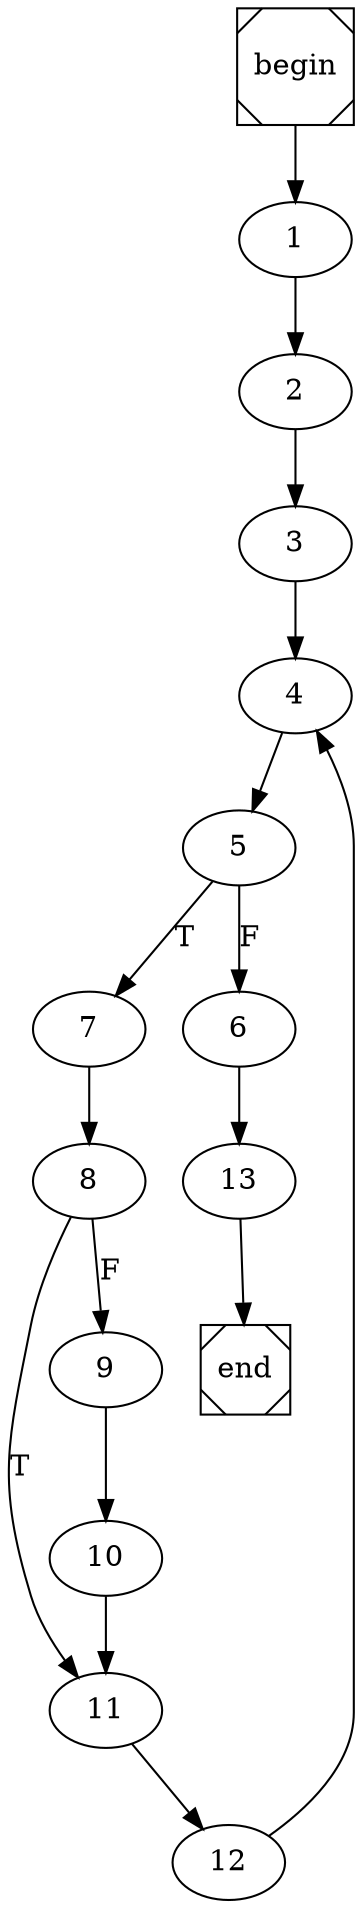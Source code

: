 digraph cfg {
	begin [shape=Msquare];
	end [shape=Msquare];
	begin -> 1;	1 -> 2;	2 -> 3;	3 -> 4;	4 -> 5;	5 -> 7[label=T];	5 -> 6[label=F];	6 -> 13;	7 -> 8;	8 -> 11[label=T];	8 -> 9[label=F];	9 -> 10;	10 -> 11;	11 -> 12;	12 -> 4;	13 -> end;}
